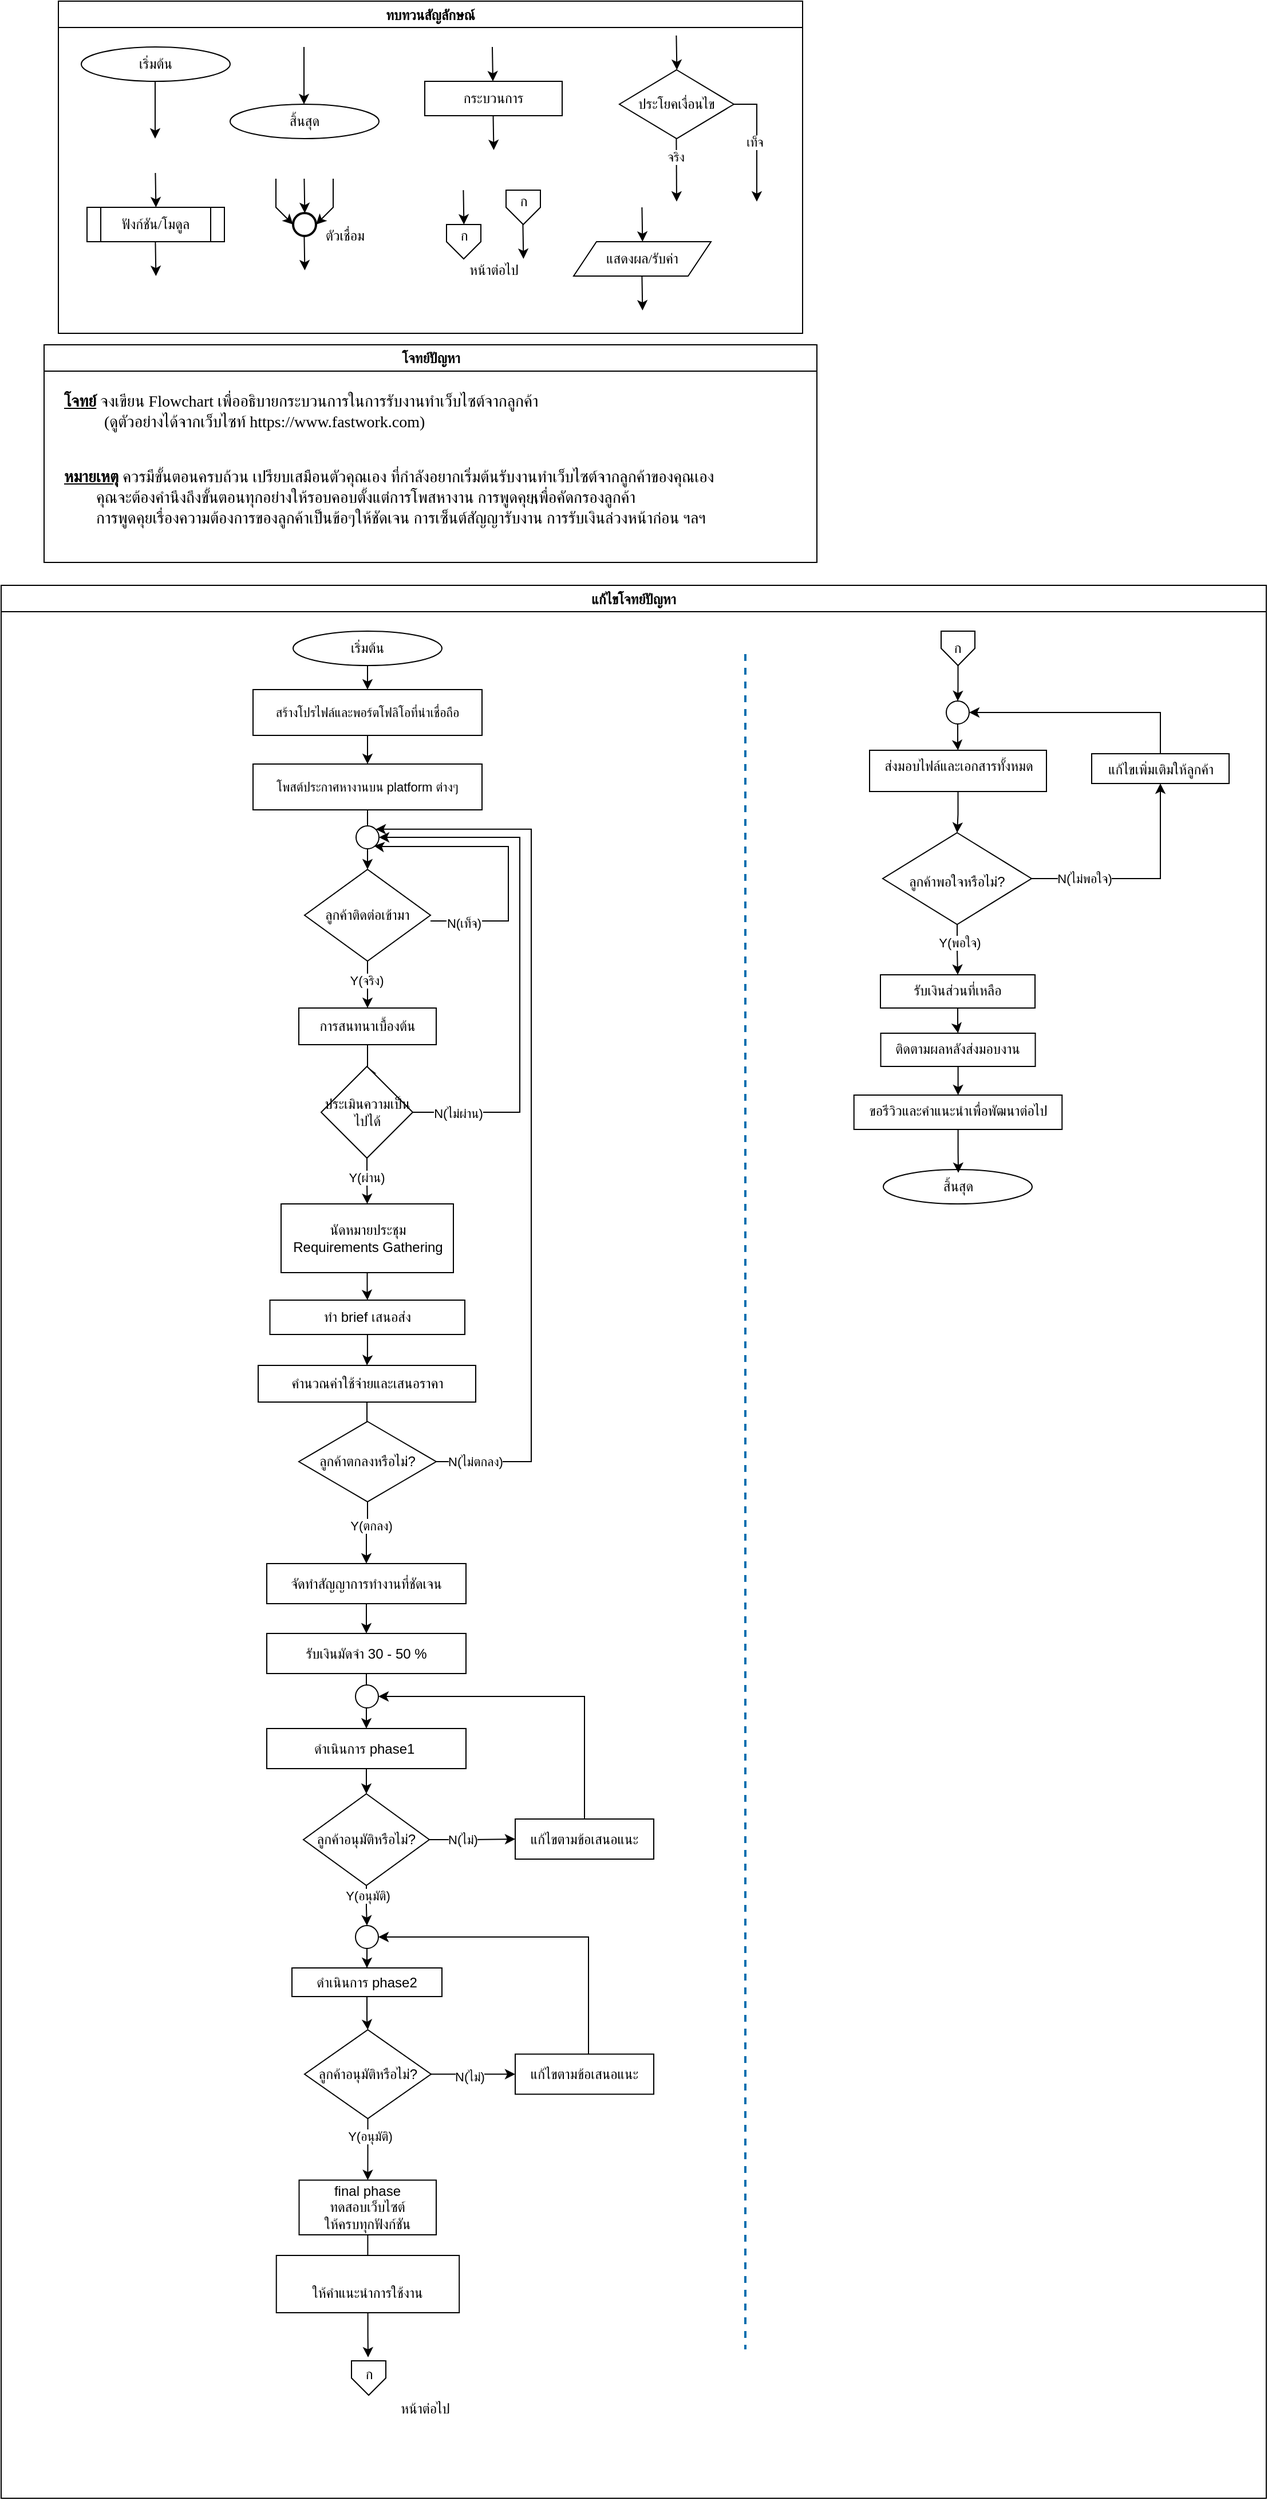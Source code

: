 <mxfile version="27.1.4">
  <diagram id="C5RBs43oDa-KdzZeNtuy" name="Page-1">
    <mxGraphModel dx="2495" dy="925" grid="1" gridSize="10" guides="1" tooltips="1" connect="1" arrows="1" fold="1" page="1" pageScale="1" pageWidth="827" pageHeight="1169" math="0" shadow="0">
      <root>
        <mxCell id="WIyWlLk6GJQsqaUBKTNV-0" />
        <mxCell id="WIyWlLk6GJQsqaUBKTNV-1" parent="WIyWlLk6GJQsqaUBKTNV-0" />
        <mxCell id="M7CGMbNuYNeq0SnUNNgH-6" value="ทบทวนสัญลักษณ์" style="swimlane;fontFamily=Sarabun;fontSource=https%3A%2F%2Ffonts.googleapis.com%2Fcss%3Ffamily%3DSarabun;" parent="WIyWlLk6GJQsqaUBKTNV-1" vertex="1">
          <mxGeometry x="-720" y="20" width="650" height="290" as="geometry" />
        </mxCell>
        <mxCell id="M7CGMbNuYNeq0SnUNNgH-2" value="&lt;font data-font-src=&quot;https://fonts.googleapis.com/css?family=Sarabun&quot; face=&quot;Sarabun&quot;&gt;เริ่มต้น&lt;/font&gt;" style="ellipse;whiteSpace=wrap;html=1;" parent="M7CGMbNuYNeq0SnUNNgH-6" vertex="1">
          <mxGeometry x="20" y="40" width="130" height="30" as="geometry" />
        </mxCell>
        <mxCell id="M7CGMbNuYNeq0SnUNNgH-5" value="" style="endArrow=classic;html=1;rounded=0;" parent="M7CGMbNuYNeq0SnUNNgH-6" edge="1">
          <mxGeometry width="50" height="50" relative="1" as="geometry">
            <mxPoint x="84.5" y="70" as="sourcePoint" />
            <mxPoint x="84.5" y="120" as="targetPoint" />
          </mxGeometry>
        </mxCell>
        <mxCell id="M7CGMbNuYNeq0SnUNNgH-3" value="&lt;font face=&quot;Sarabun&quot;&gt;สิ้นสุด&lt;/font&gt;" style="ellipse;whiteSpace=wrap;html=1;" parent="M7CGMbNuYNeq0SnUNNgH-6" vertex="1">
          <mxGeometry x="150" y="90" width="130" height="30" as="geometry" />
        </mxCell>
        <mxCell id="M7CGMbNuYNeq0SnUNNgH-4" value="" style="endArrow=classic;html=1;rounded=0;" parent="M7CGMbNuYNeq0SnUNNgH-6" edge="1">
          <mxGeometry width="50" height="50" relative="1" as="geometry">
            <mxPoint x="214.5" y="40" as="sourcePoint" />
            <mxPoint x="214.5" y="90" as="targetPoint" />
          </mxGeometry>
        </mxCell>
        <mxCell id="mvioNwK95yMqdUQ73LqQ-0" value="กระบวนการ" style="rounded=0;whiteSpace=wrap;html=1;fontFamily=Sarabun;fontSource=https%3A%2F%2Ffonts.googleapis.com%2Fcss%3Ffamily%3DSarabun;" parent="M7CGMbNuYNeq0SnUNNgH-6" vertex="1">
          <mxGeometry x="320" y="70" width="120" height="30" as="geometry" />
        </mxCell>
        <mxCell id="mvioNwK95yMqdUQ73LqQ-1" value="" style="endArrow=classic;html=1;rounded=0;" parent="M7CGMbNuYNeq0SnUNNgH-6" edge="1">
          <mxGeometry width="50" height="50" relative="1" as="geometry">
            <mxPoint x="379" y="40" as="sourcePoint" />
            <mxPoint x="379.5" y="70" as="targetPoint" />
          </mxGeometry>
        </mxCell>
        <mxCell id="mvioNwK95yMqdUQ73LqQ-2" value="" style="endArrow=classic;html=1;rounded=0;" parent="M7CGMbNuYNeq0SnUNNgH-6" edge="1">
          <mxGeometry width="50" height="50" relative="1" as="geometry">
            <mxPoint x="379.75" y="100" as="sourcePoint" />
            <mxPoint x="380.25" y="130" as="targetPoint" />
          </mxGeometry>
        </mxCell>
        <mxCell id="mvioNwK95yMqdUQ73LqQ-3" value="ประโยคเงื่อนไข" style="rhombus;whiteSpace=wrap;html=1;fontFamily=Sarabun;fontSource=https%3A%2F%2Ffonts.googleapis.com%2Fcss%3Ffamily%3DSarabun;" parent="M7CGMbNuYNeq0SnUNNgH-6" vertex="1">
          <mxGeometry x="490" y="60" width="100" height="60" as="geometry" />
        </mxCell>
        <mxCell id="mvioNwK95yMqdUQ73LqQ-4" value="" style="endArrow=classic;html=1;rounded=0;" parent="M7CGMbNuYNeq0SnUNNgH-6" edge="1">
          <mxGeometry width="50" height="50" relative="1" as="geometry">
            <mxPoint x="539.71" y="30" as="sourcePoint" />
            <mxPoint x="540.21" y="60" as="targetPoint" />
          </mxGeometry>
        </mxCell>
        <mxCell id="mvioNwK95yMqdUQ73LqQ-5" value="" style="endArrow=classic;html=1;rounded=0;" parent="M7CGMbNuYNeq0SnUNNgH-6" edge="1">
          <mxGeometry width="50" height="50" relative="1" as="geometry">
            <mxPoint x="539.71" y="120" as="sourcePoint" />
            <mxPoint x="540" y="175" as="targetPoint" />
          </mxGeometry>
        </mxCell>
        <mxCell id="mvioNwK95yMqdUQ73LqQ-7" value="จริง" style="edgeLabel;html=1;align=center;verticalAlign=middle;resizable=0;points=[];fontFamily=Sarabun;fontSource=https%3A%2F%2Ffonts.googleapis.com%2Fcss%3Ffamily%3DSarabun;" parent="mvioNwK95yMqdUQ73LqQ-5" vertex="1" connectable="0">
          <mxGeometry x="-0.414" y="-1" relative="1" as="geometry">
            <mxPoint as="offset" />
          </mxGeometry>
        </mxCell>
        <mxCell id="mvioNwK95yMqdUQ73LqQ-6" value="" style="endArrow=classic;html=1;rounded=0;exitX=1;exitY=0.5;exitDx=0;exitDy=0;" parent="M7CGMbNuYNeq0SnUNNgH-6" source="mvioNwK95yMqdUQ73LqQ-3" edge="1">
          <mxGeometry width="50" height="50" relative="1" as="geometry">
            <mxPoint x="620" y="95" as="sourcePoint" />
            <mxPoint x="610" y="175" as="targetPoint" />
            <Array as="points">
              <mxPoint x="610" y="90" />
            </Array>
          </mxGeometry>
        </mxCell>
        <mxCell id="mvioNwK95yMqdUQ73LqQ-8" value="&lt;font data-font-src=&quot;https://fonts.googleapis.com/css?family=Sarabun&quot; face=&quot;Sarabun&quot;&gt;เท็จ&lt;/font&gt;" style="edgeLabel;html=1;align=center;verticalAlign=middle;resizable=0;points=[];" parent="mvioNwK95yMqdUQ73LqQ-6" vertex="1" connectable="0">
          <mxGeometry x="-0.002" y="-2" relative="1" as="geometry">
            <mxPoint as="offset" />
          </mxGeometry>
        </mxCell>
        <mxCell id="mvioNwK95yMqdUQ73LqQ-9" value="&lt;font data-font-src=&quot;https://fonts.googleapis.com/css?family=Sarabun&quot; face=&quot;Sarabun&quot;&gt;ฟังก์ชัน/โมดูล&lt;/font&gt;" style="shape=process;whiteSpace=wrap;html=1;backgroundOutline=1;" parent="M7CGMbNuYNeq0SnUNNgH-6" vertex="1">
          <mxGeometry x="25" y="180" width="120" height="30" as="geometry" />
        </mxCell>
        <mxCell id="mvioNwK95yMqdUQ73LqQ-11" value="" style="endArrow=classic;html=1;rounded=0;" parent="M7CGMbNuYNeq0SnUNNgH-6" edge="1">
          <mxGeometry width="50" height="50" relative="1" as="geometry">
            <mxPoint x="84.71" y="150" as="sourcePoint" />
            <mxPoint x="85.21" y="180" as="targetPoint" />
          </mxGeometry>
        </mxCell>
        <mxCell id="mvioNwK95yMqdUQ73LqQ-12" value="" style="endArrow=classic;html=1;rounded=0;" parent="M7CGMbNuYNeq0SnUNNgH-6" edge="1">
          <mxGeometry width="50" height="50" relative="1" as="geometry">
            <mxPoint x="84.71" y="210" as="sourcePoint" />
            <mxPoint x="85.21" y="240" as="targetPoint" />
          </mxGeometry>
        </mxCell>
        <mxCell id="mvioNwK95yMqdUQ73LqQ-13" value="" style="strokeWidth=2;html=1;shape=mxgraph.flowchart.start_2;whiteSpace=wrap;" parent="M7CGMbNuYNeq0SnUNNgH-6" vertex="1">
          <mxGeometry x="205" y="185" width="20" height="20" as="geometry" />
        </mxCell>
        <mxCell id="mvioNwK95yMqdUQ73LqQ-16" value="" style="endArrow=classic;html=1;rounded=0;" parent="M7CGMbNuYNeq0SnUNNgH-6" edge="1">
          <mxGeometry width="50" height="50" relative="1" as="geometry">
            <mxPoint x="214.71" y="155" as="sourcePoint" />
            <mxPoint x="215.21" y="185" as="targetPoint" />
          </mxGeometry>
        </mxCell>
        <mxCell id="mvioNwK95yMqdUQ73LqQ-17" value="" style="endArrow=classic;html=1;rounded=0;entryX=0;entryY=0.5;entryDx=0;entryDy=0;entryPerimeter=0;" parent="M7CGMbNuYNeq0SnUNNgH-6" target="mvioNwK95yMqdUQ73LqQ-13" edge="1">
          <mxGeometry width="50" height="50" relative="1" as="geometry">
            <mxPoint x="190.0" y="155" as="sourcePoint" />
            <mxPoint x="190.5" y="185" as="targetPoint" />
            <Array as="points">
              <mxPoint x="190" y="180" />
            </Array>
          </mxGeometry>
        </mxCell>
        <mxCell id="mvioNwK95yMqdUQ73LqQ-18" value="" style="endArrow=classic;html=1;rounded=0;entryX=1;entryY=0.5;entryDx=0;entryDy=0;entryPerimeter=0;" parent="M7CGMbNuYNeq0SnUNNgH-6" target="mvioNwK95yMqdUQ73LqQ-13" edge="1">
          <mxGeometry width="50" height="50" relative="1" as="geometry">
            <mxPoint x="240.0" y="155" as="sourcePoint" />
            <mxPoint x="240.5" y="185" as="targetPoint" />
            <Array as="points">
              <mxPoint x="240" y="180" />
            </Array>
          </mxGeometry>
        </mxCell>
        <mxCell id="mvioNwK95yMqdUQ73LqQ-19" value="" style="endArrow=classic;html=1;rounded=0;" parent="M7CGMbNuYNeq0SnUNNgH-6" edge="1">
          <mxGeometry width="50" height="50" relative="1" as="geometry">
            <mxPoint x="214.71" y="205" as="sourcePoint" />
            <mxPoint x="215.21" y="235" as="targetPoint" />
          </mxGeometry>
        </mxCell>
        <mxCell id="mvioNwK95yMqdUQ73LqQ-20" value="&lt;font data-font-src=&quot;https://fonts.googleapis.com/css?family=Sarabun&quot; face=&quot;Sarabun&quot;&gt;ตัวเชื่อม&lt;/font&gt;" style="text;html=1;align=center;verticalAlign=middle;resizable=0;points=[];autosize=1;strokeColor=none;fillColor=none;" parent="M7CGMbNuYNeq0SnUNNgH-6" vertex="1">
          <mxGeometry x="220" y="190" width="60" height="30" as="geometry" />
        </mxCell>
        <mxCell id="mvioNwK95yMqdUQ73LqQ-25" value="" style="endArrow=classic;html=1;rounded=0;" parent="M7CGMbNuYNeq0SnUNNgH-6" edge="1">
          <mxGeometry width="50" height="50" relative="1" as="geometry">
            <mxPoint x="353.71" y="165" as="sourcePoint" />
            <mxPoint x="354.21" y="195" as="targetPoint" />
          </mxGeometry>
        </mxCell>
        <mxCell id="mvioNwK95yMqdUQ73LqQ-21" value="" style="verticalLabelPosition=bottom;verticalAlign=top;html=1;shape=offPageConnector;rounded=0;size=0.5;" parent="M7CGMbNuYNeq0SnUNNgH-6" vertex="1">
          <mxGeometry x="339" y="195" width="30" height="30" as="geometry" />
        </mxCell>
        <mxCell id="mvioNwK95yMqdUQ73LqQ-26" value="" style="endArrow=classic;html=1;rounded=0;" parent="M7CGMbNuYNeq0SnUNNgH-6" edge="1">
          <mxGeometry width="50" height="50" relative="1" as="geometry">
            <mxPoint x="405.71" y="195" as="sourcePoint" />
            <mxPoint x="406.21" y="225" as="targetPoint" />
          </mxGeometry>
        </mxCell>
        <mxCell id="mvioNwK95yMqdUQ73LqQ-27" value="" style="verticalLabelPosition=bottom;verticalAlign=top;html=1;shape=offPageConnector;rounded=0;size=0.5;" parent="M7CGMbNuYNeq0SnUNNgH-6" vertex="1">
          <mxGeometry x="391" y="165" width="30" height="30" as="geometry" />
        </mxCell>
        <mxCell id="mvioNwK95yMqdUQ73LqQ-28" value="หน้าต่อไป" style="text;html=1;align=center;verticalAlign=middle;resizable=0;points=[];autosize=1;strokeColor=none;fillColor=none;fontFamily=Sarabun;fontSource=https%3A%2F%2Ffonts.googleapis.com%2Fcss%3Ffamily%3DSarabun;" parent="M7CGMbNuYNeq0SnUNNgH-6" vertex="1">
          <mxGeometry x="345" y="220" width="70" height="30" as="geometry" />
        </mxCell>
        <mxCell id="mvioNwK95yMqdUQ73LqQ-29" value="ก" style="text;html=1;align=center;verticalAlign=middle;resizable=0;points=[];autosize=1;strokeColor=none;fillColor=none;fontFamily=Sarabun;fontSource=https%3A%2F%2Ffonts.googleapis.com%2Fcss%3Ffamily%3DSarabun;" parent="M7CGMbNuYNeq0SnUNNgH-6" vertex="1">
          <mxGeometry x="339" y="190" width="30" height="30" as="geometry" />
        </mxCell>
        <mxCell id="mvioNwK95yMqdUQ73LqQ-30" value="ก" style="text;html=1;align=center;verticalAlign=middle;resizable=0;points=[];autosize=1;strokeColor=none;fillColor=none;fontFamily=Sarabun;fontSource=https%3A%2F%2Ffonts.googleapis.com%2Fcss%3Ffamily%3DSarabun;" parent="M7CGMbNuYNeq0SnUNNgH-6" vertex="1">
          <mxGeometry x="391" y="160" width="30" height="30" as="geometry" />
        </mxCell>
        <mxCell id="mvioNwK95yMqdUQ73LqQ-32" value="แสดงผล/รับค่า" style="shape=parallelogram;perimeter=parallelogramPerimeter;whiteSpace=wrap;html=1;fixedSize=1;fontFamily=Sarabun;fontSource=https%3A%2F%2Ffonts.googleapis.com%2Fcss%3Ffamily%3DSarabun;" parent="M7CGMbNuYNeq0SnUNNgH-6" vertex="1">
          <mxGeometry x="450" y="210" width="120" height="30" as="geometry" />
        </mxCell>
        <mxCell id="mvioNwK95yMqdUQ73LqQ-33" value="" style="endArrow=classic;html=1;rounded=0;" parent="M7CGMbNuYNeq0SnUNNgH-6" edge="1">
          <mxGeometry width="50" height="50" relative="1" as="geometry">
            <mxPoint x="509.71" y="180" as="sourcePoint" />
            <mxPoint x="510.21" y="210" as="targetPoint" />
          </mxGeometry>
        </mxCell>
        <mxCell id="mvioNwK95yMqdUQ73LqQ-34" value="" style="endArrow=classic;html=1;rounded=0;" parent="M7CGMbNuYNeq0SnUNNgH-6" edge="1">
          <mxGeometry width="50" height="50" relative="1" as="geometry">
            <mxPoint x="509.71" y="240" as="sourcePoint" />
            <mxPoint x="510.21" y="270" as="targetPoint" />
          </mxGeometry>
        </mxCell>
        <mxCell id="mvioNwK95yMqdUQ73LqQ-36" value="แก้ไขโจทย์ปัญหา" style="swimlane;fontFamily=Sarabun;fontSource=https%3A%2F%2Ffonts.googleapis.com%2Fcss%3Ffamily%3DSarabun;" parent="WIyWlLk6GJQsqaUBKTNV-1" vertex="1">
          <mxGeometry x="-770" y="530" width="1105" height="1670" as="geometry" />
        </mxCell>
        <mxCell id="RZ2QObE-bK_krdziwFGL-1" value="" style="edgeStyle=orthogonalEdgeStyle;rounded=0;orthogonalLoop=1;jettySize=auto;html=1;" edge="1" parent="mvioNwK95yMqdUQ73LqQ-36" source="mvioNwK95yMqdUQ73LqQ-35" target="RZ2QObE-bK_krdziwFGL-0">
          <mxGeometry relative="1" as="geometry" />
        </mxCell>
        <mxCell id="mvioNwK95yMqdUQ73LqQ-35" value="&lt;font data-font-src=&quot;https://fonts.googleapis.com/css?family=Sarabun&quot; face=&quot;Sarabun&quot;&gt;เริ่มต้น&lt;/font&gt;" style="ellipse;whiteSpace=wrap;html=1;" parent="mvioNwK95yMqdUQ73LqQ-36" vertex="1">
          <mxGeometry x="255" y="40" width="130" height="30" as="geometry" />
        </mxCell>
        <mxCell id="mvioNwK95yMqdUQ73LqQ-69" value="&lt;font face=&quot;Sarabun&quot;&gt;สิ้นสุด&lt;/font&gt;" style="ellipse;whiteSpace=wrap;html=1;" parent="mvioNwK95yMqdUQ73LqQ-36" vertex="1">
          <mxGeometry x="770.5" y="510" width="130" height="30" as="geometry" />
        </mxCell>
        <mxCell id="RZ2QObE-bK_krdziwFGL-3" value="" style="edgeStyle=orthogonalEdgeStyle;rounded=0;orthogonalLoop=1;jettySize=auto;html=1;" edge="1" parent="mvioNwK95yMqdUQ73LqQ-36" source="RZ2QObE-bK_krdziwFGL-0" target="RZ2QObE-bK_krdziwFGL-2">
          <mxGeometry relative="1" as="geometry" />
        </mxCell>
        <mxCell id="RZ2QObE-bK_krdziwFGL-0" value="&lt;font style=&quot;font-size: 11px;&quot;&gt;สร้างโปรไฟล์และพอร์ตโฟลิโอที่น่าเชื่อถือ&lt;/font&gt;" style="whiteSpace=wrap;html=1;" vertex="1" parent="mvioNwK95yMqdUQ73LqQ-36">
          <mxGeometry x="220" y="91" width="200" height="40" as="geometry" />
        </mxCell>
        <mxCell id="RZ2QObE-bK_krdziwFGL-5" value="" style="edgeStyle=orthogonalEdgeStyle;rounded=0;orthogonalLoop=1;jettySize=auto;html=1;" edge="1" parent="mvioNwK95yMqdUQ73LqQ-36" source="RZ2QObE-bK_krdziwFGL-2" target="RZ2QObE-bK_krdziwFGL-4">
          <mxGeometry relative="1" as="geometry" />
        </mxCell>
        <mxCell id="RZ2QObE-bK_krdziwFGL-2" value="&lt;font style=&quot;font-size: 11px;&quot;&gt;โพสต์ประกาศหางานบน platform ต่างๆ&lt;/font&gt;" style="whiteSpace=wrap;html=1;" vertex="1" parent="mvioNwK95yMqdUQ73LqQ-36">
          <mxGeometry x="220" y="156" width="200" height="40" as="geometry" />
        </mxCell>
        <mxCell id="RZ2QObE-bK_krdziwFGL-7" style="edgeStyle=orthogonalEdgeStyle;rounded=0;orthogonalLoop=1;jettySize=auto;html=1;entryX=0.783;entryY=0.725;entryDx=0;entryDy=0;entryPerimeter=0;" edge="1" parent="mvioNwK95yMqdUQ73LqQ-36">
          <mxGeometry relative="1" as="geometry">
            <mxPoint x="325.66" y="227.5" as="targetPoint" />
            <mxPoint x="375" y="293" as="sourcePoint" />
            <Array as="points">
              <mxPoint x="443" y="293" />
              <mxPoint x="443" y="228" />
              <mxPoint x="330" y="228" />
            </Array>
          </mxGeometry>
        </mxCell>
        <mxCell id="RZ2QObE-bK_krdziwFGL-8" value="N(เท็จ)" style="edgeLabel;html=1;align=center;verticalAlign=middle;resizable=0;points=[];" vertex="1" connectable="0" parent="RZ2QObE-bK_krdziwFGL-7">
          <mxGeometry x="-0.769" y="-2" relative="1" as="geometry">
            <mxPoint as="offset" />
          </mxGeometry>
        </mxCell>
        <mxCell id="RZ2QObE-bK_krdziwFGL-11" value="" style="edgeStyle=orthogonalEdgeStyle;rounded=0;orthogonalLoop=1;jettySize=auto;html=1;" edge="1" parent="mvioNwK95yMqdUQ73LqQ-36" source="RZ2QObE-bK_krdziwFGL-4" target="RZ2QObE-bK_krdziwFGL-10">
          <mxGeometry relative="1" as="geometry" />
        </mxCell>
        <mxCell id="RZ2QObE-bK_krdziwFGL-12" value="Y(จริง)" style="edgeLabel;html=1;align=center;verticalAlign=middle;resizable=0;points=[];" vertex="1" connectable="0" parent="RZ2QObE-bK_krdziwFGL-11">
          <mxGeometry x="-0.177" y="-1" relative="1" as="geometry">
            <mxPoint as="offset" />
          </mxGeometry>
        </mxCell>
        <mxCell id="RZ2QObE-bK_krdziwFGL-4" value="ลูกค้าติดต่อเข้ามา" style="rhombus;whiteSpace=wrap;html=1;" vertex="1" parent="mvioNwK95yMqdUQ73LqQ-36">
          <mxGeometry x="265" y="248" width="110" height="80" as="geometry" />
        </mxCell>
        <mxCell id="RZ2QObE-bK_krdziwFGL-6" value="" style="ellipse;whiteSpace=wrap;html=1;aspect=fixed;" vertex="1" parent="mvioNwK95yMqdUQ73LqQ-36">
          <mxGeometry x="310" y="210" width="20" height="20" as="geometry" />
        </mxCell>
        <mxCell id="RZ2QObE-bK_krdziwFGL-14" value="" style="edgeStyle=orthogonalEdgeStyle;rounded=0;orthogonalLoop=1;jettySize=auto;html=1;" edge="1" parent="mvioNwK95yMqdUQ73LqQ-36" source="RZ2QObE-bK_krdziwFGL-10" target="RZ2QObE-bK_krdziwFGL-13">
          <mxGeometry relative="1" as="geometry" />
        </mxCell>
        <mxCell id="RZ2QObE-bK_krdziwFGL-10" value="การสนทนาเบื้องต้น" style="whiteSpace=wrap;html=1;" vertex="1" parent="mvioNwK95yMqdUQ73LqQ-36">
          <mxGeometry x="260" y="369" width="120" height="32" as="geometry" />
        </mxCell>
        <mxCell id="RZ2QObE-bK_krdziwFGL-17" style="edgeStyle=orthogonalEdgeStyle;rounded=0;orthogonalLoop=1;jettySize=auto;html=1;entryX=1;entryY=0.5;entryDx=0;entryDy=0;" edge="1" parent="mvioNwK95yMqdUQ73LqQ-36" source="RZ2QObE-bK_krdziwFGL-13" target="RZ2QObE-bK_krdziwFGL-6">
          <mxGeometry relative="1" as="geometry">
            <mxPoint x="472.5" y="210" as="targetPoint" />
            <Array as="points">
              <mxPoint x="453" y="460" />
              <mxPoint x="453" y="220" />
            </Array>
          </mxGeometry>
        </mxCell>
        <mxCell id="RZ2QObE-bK_krdziwFGL-18" value="N(ไม่ผ่าน)" style="edgeLabel;html=1;align=center;verticalAlign=middle;resizable=0;points=[];" vertex="1" connectable="0" parent="RZ2QObE-bK_krdziwFGL-17">
          <mxGeometry x="-0.827" y="-1" relative="1" as="geometry">
            <mxPoint as="offset" />
          </mxGeometry>
        </mxCell>
        <mxCell id="RZ2QObE-bK_krdziwFGL-20" value="" style="edgeStyle=orthogonalEdgeStyle;rounded=0;orthogonalLoop=1;jettySize=auto;html=1;" edge="1" parent="mvioNwK95yMqdUQ73LqQ-36" source="RZ2QObE-bK_krdziwFGL-13" target="RZ2QObE-bK_krdziwFGL-19">
          <mxGeometry relative="1" as="geometry" />
        </mxCell>
        <mxCell id="RZ2QObE-bK_krdziwFGL-21" value="Y(ผ่าน)" style="edgeLabel;html=1;align=center;verticalAlign=middle;resizable=0;points=[];" vertex="1" connectable="0" parent="RZ2QObE-bK_krdziwFGL-20">
          <mxGeometry x="-0.147" y="-1" relative="1" as="geometry">
            <mxPoint as="offset" />
          </mxGeometry>
        </mxCell>
        <mxCell id="RZ2QObE-bK_krdziwFGL-13" value="ประเมินความเป็นไปได้" style="rhombus;whiteSpace=wrap;html=1;" vertex="1" parent="mvioNwK95yMqdUQ73LqQ-36">
          <mxGeometry x="279.5" y="420" width="80" height="80" as="geometry" />
        </mxCell>
        <mxCell id="RZ2QObE-bK_krdziwFGL-23" value="" style="edgeStyle=orthogonalEdgeStyle;rounded=0;orthogonalLoop=1;jettySize=auto;html=1;" edge="1" parent="mvioNwK95yMqdUQ73LqQ-36" source="RZ2QObE-bK_krdziwFGL-19" target="RZ2QObE-bK_krdziwFGL-22">
          <mxGeometry relative="1" as="geometry" />
        </mxCell>
        <mxCell id="RZ2QObE-bK_krdziwFGL-19" value="นัดหมายประชุม&lt;div&gt;Requirements Gathering&lt;/div&gt;" style="whiteSpace=wrap;html=1;" vertex="1" parent="mvioNwK95yMqdUQ73LqQ-36">
          <mxGeometry x="244.5" y="540" width="150.5" height="60" as="geometry" />
        </mxCell>
        <mxCell id="RZ2QObE-bK_krdziwFGL-25" value="" style="edgeStyle=orthogonalEdgeStyle;rounded=0;orthogonalLoop=1;jettySize=auto;html=1;" edge="1" parent="mvioNwK95yMqdUQ73LqQ-36" source="RZ2QObE-bK_krdziwFGL-22" target="RZ2QObE-bK_krdziwFGL-24">
          <mxGeometry relative="1" as="geometry" />
        </mxCell>
        <mxCell id="RZ2QObE-bK_krdziwFGL-22" value="ทำ brief เสนอส่ง" style="whiteSpace=wrap;html=1;" vertex="1" parent="mvioNwK95yMqdUQ73LqQ-36">
          <mxGeometry x="234.75" y="624" width="170.25" height="30" as="geometry" />
        </mxCell>
        <mxCell id="RZ2QObE-bK_krdziwFGL-27" value="" style="edgeStyle=orthogonalEdgeStyle;rounded=0;orthogonalLoop=1;jettySize=auto;html=1;" edge="1" parent="mvioNwK95yMqdUQ73LqQ-36" source="RZ2QObE-bK_krdziwFGL-24" target="RZ2QObE-bK_krdziwFGL-26">
          <mxGeometry relative="1" as="geometry" />
        </mxCell>
        <mxCell id="RZ2QObE-bK_krdziwFGL-24" value="คำนวณค่าใช้จ่ายและเสนอราคา" style="whiteSpace=wrap;html=1;" vertex="1" parent="mvioNwK95yMqdUQ73LqQ-36">
          <mxGeometry x="224.5" y="681" width="190" height="32" as="geometry" />
        </mxCell>
        <mxCell id="RZ2QObE-bK_krdziwFGL-28" style="edgeStyle=orthogonalEdgeStyle;rounded=0;orthogonalLoop=1;jettySize=auto;html=1;strokeColor=default;entryX=1;entryY=0;entryDx=0;entryDy=0;" edge="1" parent="mvioNwK95yMqdUQ73LqQ-36" source="RZ2QObE-bK_krdziwFGL-26" target="RZ2QObE-bK_krdziwFGL-6">
          <mxGeometry relative="1" as="geometry">
            <mxPoint x="462.5" y="190" as="targetPoint" />
            <Array as="points">
              <mxPoint x="463" y="765" />
              <mxPoint x="463" y="213" />
            </Array>
          </mxGeometry>
        </mxCell>
        <mxCell id="RZ2QObE-bK_krdziwFGL-31" value="N(ไม่ตกลง)" style="edgeLabel;html=1;align=center;verticalAlign=middle;resizable=0;points=[];" vertex="1" connectable="0" parent="RZ2QObE-bK_krdziwFGL-28">
          <mxGeometry x="-0.947" relative="1" as="geometry">
            <mxPoint x="13" as="offset" />
          </mxGeometry>
        </mxCell>
        <mxCell id="RZ2QObE-bK_krdziwFGL-33" value="" style="edgeStyle=orthogonalEdgeStyle;rounded=0;orthogonalLoop=1;jettySize=auto;html=1;" edge="1" parent="mvioNwK95yMqdUQ73LqQ-36" source="RZ2QObE-bK_krdziwFGL-26" target="RZ2QObE-bK_krdziwFGL-32">
          <mxGeometry relative="1" as="geometry" />
        </mxCell>
        <mxCell id="RZ2QObE-bK_krdziwFGL-34" value="Y(ตกลง)" style="edgeLabel;html=1;align=center;verticalAlign=middle;resizable=0;points=[];" vertex="1" connectable="0" parent="RZ2QObE-bK_krdziwFGL-33">
          <mxGeometry x="-0.242" y="3" relative="1" as="geometry">
            <mxPoint as="offset" />
          </mxGeometry>
        </mxCell>
        <mxCell id="RZ2QObE-bK_krdziwFGL-26" value="ลูกค้าตกลงหรือไม่?" style="rhombus;whiteSpace=wrap;html=1;" vertex="1" parent="mvioNwK95yMqdUQ73LqQ-36">
          <mxGeometry x="260" y="730" width="120" height="70" as="geometry" />
        </mxCell>
        <mxCell id="RZ2QObE-bK_krdziwFGL-38" value="" style="edgeStyle=orthogonalEdgeStyle;rounded=0;orthogonalLoop=1;jettySize=auto;html=1;" edge="1" parent="mvioNwK95yMqdUQ73LqQ-36" source="RZ2QObE-bK_krdziwFGL-32" target="RZ2QObE-bK_krdziwFGL-37">
          <mxGeometry relative="1" as="geometry" />
        </mxCell>
        <mxCell id="RZ2QObE-bK_krdziwFGL-32" value="จัดทำสัญญาการทำงานที่ชัดเจน" style="whiteSpace=wrap;html=1;" vertex="1" parent="mvioNwK95yMqdUQ73LqQ-36">
          <mxGeometry x="232" y="854" width="174" height="35" as="geometry" />
        </mxCell>
        <mxCell id="RZ2QObE-bK_krdziwFGL-40" value="" style="edgeStyle=orthogonalEdgeStyle;rounded=0;orthogonalLoop=1;jettySize=auto;html=1;" edge="1" parent="mvioNwK95yMqdUQ73LqQ-36" source="RZ2QObE-bK_krdziwFGL-37" target="RZ2QObE-bK_krdziwFGL-39">
          <mxGeometry relative="1" as="geometry" />
        </mxCell>
        <mxCell id="RZ2QObE-bK_krdziwFGL-37" value="รับเงินมัดจำ 30 - 50 %" style="whiteSpace=wrap;html=1;" vertex="1" parent="mvioNwK95yMqdUQ73LqQ-36">
          <mxGeometry x="232" y="915" width="174" height="35" as="geometry" />
        </mxCell>
        <mxCell id="RZ2QObE-bK_krdziwFGL-42" value="" style="edgeStyle=orthogonalEdgeStyle;rounded=0;orthogonalLoop=1;jettySize=auto;html=1;" edge="1" parent="mvioNwK95yMqdUQ73LqQ-36" source="RZ2QObE-bK_krdziwFGL-39" target="RZ2QObE-bK_krdziwFGL-41">
          <mxGeometry relative="1" as="geometry" />
        </mxCell>
        <mxCell id="RZ2QObE-bK_krdziwFGL-39" value="ดำเนินการ phase1&amp;nbsp;" style="whiteSpace=wrap;html=1;" vertex="1" parent="mvioNwK95yMqdUQ73LqQ-36">
          <mxGeometry x="232" y="998" width="174" height="35" as="geometry" />
        </mxCell>
        <mxCell id="RZ2QObE-bK_krdziwFGL-45" value="" style="edgeStyle=orthogonalEdgeStyle;rounded=0;orthogonalLoop=1;jettySize=auto;html=1;" edge="1" parent="mvioNwK95yMqdUQ73LqQ-36" source="RZ2QObE-bK_krdziwFGL-41" target="RZ2QObE-bK_krdziwFGL-44">
          <mxGeometry relative="1" as="geometry" />
        </mxCell>
        <mxCell id="RZ2QObE-bK_krdziwFGL-47" value="N(ไม่)" style="edgeLabel;html=1;align=center;verticalAlign=middle;resizable=0;points=[];" vertex="1" connectable="0" parent="RZ2QObE-bK_krdziwFGL-45">
          <mxGeometry x="-0.245" y="1" relative="1" as="geometry">
            <mxPoint y="1" as="offset" />
          </mxGeometry>
        </mxCell>
        <mxCell id="RZ2QObE-bK_krdziwFGL-49" value="" style="edgeStyle=orthogonalEdgeStyle;rounded=0;orthogonalLoop=1;jettySize=auto;html=1;" edge="1" parent="mvioNwK95yMqdUQ73LqQ-36" source="RZ2QObE-bK_krdziwFGL-53" target="RZ2QObE-bK_krdziwFGL-48">
          <mxGeometry relative="1" as="geometry" />
        </mxCell>
        <mxCell id="RZ2QObE-bK_krdziwFGL-41" value="ลูกค้าอนุมัติหรือไม่?" style="rhombus;whiteSpace=wrap;html=1;" vertex="1" parent="mvioNwK95yMqdUQ73LqQ-36">
          <mxGeometry x="264" y="1055" width="110" height="80" as="geometry" />
        </mxCell>
        <mxCell id="RZ2QObE-bK_krdziwFGL-43" value="" style="ellipse;whiteSpace=wrap;html=1;aspect=fixed;" vertex="1" parent="mvioNwK95yMqdUQ73LqQ-36">
          <mxGeometry x="309.5" y="960" width="20" height="20" as="geometry" />
        </mxCell>
        <mxCell id="RZ2QObE-bK_krdziwFGL-46" style="edgeStyle=orthogonalEdgeStyle;rounded=0;orthogonalLoop=1;jettySize=auto;html=1;entryX=1;entryY=0.5;entryDx=0;entryDy=0;" edge="1" parent="mvioNwK95yMqdUQ73LqQ-36" source="RZ2QObE-bK_krdziwFGL-44" target="RZ2QObE-bK_krdziwFGL-43">
          <mxGeometry relative="1" as="geometry">
            <Array as="points">
              <mxPoint x="509" y="970" />
            </Array>
          </mxGeometry>
        </mxCell>
        <mxCell id="RZ2QObE-bK_krdziwFGL-44" value="แก้ไขตามข้อเสนอแนะ" style="whiteSpace=wrap;html=1;" vertex="1" parent="mvioNwK95yMqdUQ73LqQ-36">
          <mxGeometry x="449" y="1077" width="121" height="35" as="geometry" />
        </mxCell>
        <mxCell id="RZ2QObE-bK_krdziwFGL-52" value="" style="edgeStyle=orthogonalEdgeStyle;rounded=0;orthogonalLoop=1;jettySize=auto;html=1;" edge="1" parent="mvioNwK95yMqdUQ73LqQ-36" source="RZ2QObE-bK_krdziwFGL-48" target="RZ2QObE-bK_krdziwFGL-51">
          <mxGeometry relative="1" as="geometry" />
        </mxCell>
        <mxCell id="RZ2QObE-bK_krdziwFGL-48" value="ดำเนินการ phase2" style="whiteSpace=wrap;html=1;" vertex="1" parent="mvioNwK95yMqdUQ73LqQ-36">
          <mxGeometry x="254" y="1207" width="131" height="25" as="geometry" />
        </mxCell>
        <mxCell id="RZ2QObE-bK_krdziwFGL-60" value="" style="edgeStyle=orthogonalEdgeStyle;rounded=0;orthogonalLoop=1;jettySize=auto;html=1;" edge="1" parent="mvioNwK95yMqdUQ73LqQ-36" source="RZ2QObE-bK_krdziwFGL-51" target="RZ2QObE-bK_krdziwFGL-58">
          <mxGeometry relative="1" as="geometry" />
        </mxCell>
        <mxCell id="RZ2QObE-bK_krdziwFGL-62" value="N(ไม่)" style="edgeLabel;html=1;align=center;verticalAlign=middle;resizable=0;points=[];" vertex="1" connectable="0" parent="RZ2QObE-bK_krdziwFGL-60">
          <mxGeometry x="-0.101" y="-2" relative="1" as="geometry">
            <mxPoint as="offset" />
          </mxGeometry>
        </mxCell>
        <mxCell id="RZ2QObE-bK_krdziwFGL-64" value="" style="edgeStyle=orthogonalEdgeStyle;rounded=0;orthogonalLoop=1;jettySize=auto;html=1;" edge="1" parent="mvioNwK95yMqdUQ73LqQ-36" source="RZ2QObE-bK_krdziwFGL-51" target="RZ2QObE-bK_krdziwFGL-63">
          <mxGeometry relative="1" as="geometry" />
        </mxCell>
        <mxCell id="RZ2QObE-bK_krdziwFGL-65" value="Y(อนุมัติ)" style="edgeLabel;html=1;align=center;verticalAlign=middle;resizable=0;points=[];" vertex="1" connectable="0" parent="RZ2QObE-bK_krdziwFGL-64">
          <mxGeometry x="-0.428" y="1" relative="1" as="geometry">
            <mxPoint as="offset" />
          </mxGeometry>
        </mxCell>
        <mxCell id="RZ2QObE-bK_krdziwFGL-51" value="ลูกค้าอนุมัติหรือไม่?" style="rhombus;whiteSpace=wrap;html=1;" vertex="1" parent="mvioNwK95yMqdUQ73LqQ-36">
          <mxGeometry x="265" y="1261" width="110.5" height="77.5" as="geometry" />
        </mxCell>
        <mxCell id="RZ2QObE-bK_krdziwFGL-53" value="" style="ellipse;whiteSpace=wrap;html=1;aspect=fixed;" vertex="1" parent="mvioNwK95yMqdUQ73LqQ-36">
          <mxGeometry x="309.5" y="1170" width="20" height="20" as="geometry" />
        </mxCell>
        <mxCell id="RZ2QObE-bK_krdziwFGL-54" value="" style="edgeStyle=orthogonalEdgeStyle;rounded=0;orthogonalLoop=1;jettySize=auto;html=1;" edge="1" parent="mvioNwK95yMqdUQ73LqQ-36" source="RZ2QObE-bK_krdziwFGL-41" target="RZ2QObE-bK_krdziwFGL-53">
          <mxGeometry relative="1" as="geometry">
            <mxPoint x="-413.5" y="1665" as="sourcePoint" />
            <mxPoint x="-412.5" y="1737" as="targetPoint" />
          </mxGeometry>
        </mxCell>
        <mxCell id="RZ2QObE-bK_krdziwFGL-55" value="Y(อนุมัติ)" style="edgeLabel;html=1;align=center;verticalAlign=middle;resizable=0;points=[];" vertex="1" connectable="0" parent="RZ2QObE-bK_krdziwFGL-54">
          <mxGeometry x="-0.5" y="1" relative="1" as="geometry">
            <mxPoint as="offset" />
          </mxGeometry>
        </mxCell>
        <mxCell id="RZ2QObE-bK_krdziwFGL-61" style="edgeStyle=orthogonalEdgeStyle;rounded=0;orthogonalLoop=1;jettySize=auto;html=1;entryX=1;entryY=0.5;entryDx=0;entryDy=0;" edge="1" parent="mvioNwK95yMqdUQ73LqQ-36" source="RZ2QObE-bK_krdziwFGL-58" target="RZ2QObE-bK_krdziwFGL-53">
          <mxGeometry relative="1" as="geometry">
            <Array as="points">
              <mxPoint x="513" y="1180" />
            </Array>
          </mxGeometry>
        </mxCell>
        <mxCell id="RZ2QObE-bK_krdziwFGL-58" value="แก้ไขตามข้อเสนอแนะ" style="whiteSpace=wrap;html=1;" vertex="1" parent="mvioNwK95yMqdUQ73LqQ-36">
          <mxGeometry x="449" y="1282.25" width="121" height="35" as="geometry" />
        </mxCell>
        <mxCell id="RZ2QObE-bK_krdziwFGL-67" value="" style="edgeStyle=orthogonalEdgeStyle;rounded=0;orthogonalLoop=1;jettySize=auto;html=1;" edge="1" parent="mvioNwK95yMqdUQ73LqQ-36" source="RZ2QObE-bK_krdziwFGL-63" target="RZ2QObE-bK_krdziwFGL-66">
          <mxGeometry relative="1" as="geometry" />
        </mxCell>
        <mxCell id="RZ2QObE-bK_krdziwFGL-63" value="final phase&lt;div&gt;ทดสอบเว็บไซต์&lt;div&gt;ให้ครบทุกฟังก์ชัน&lt;/div&gt;&lt;/div&gt;" style="whiteSpace=wrap;html=1;" vertex="1" parent="mvioNwK95yMqdUQ73LqQ-36">
          <mxGeometry x="260.25" y="1392.25" width="119.75" height="47.75" as="geometry" />
        </mxCell>
        <mxCell id="RZ2QObE-bK_krdziwFGL-77" value="" style="edgeStyle=orthogonalEdgeStyle;rounded=0;orthogonalLoop=1;jettySize=auto;html=1;" edge="1" parent="mvioNwK95yMqdUQ73LqQ-36" source="RZ2QObE-bK_krdziwFGL-66" target="RZ2QObE-bK_krdziwFGL-73">
          <mxGeometry relative="1" as="geometry" />
        </mxCell>
        <mxCell id="RZ2QObE-bK_krdziwFGL-66" value="&lt;br&gt;&lt;div&gt;&lt;span style=&quot;text-wrap-mode: nowrap;&quot;&gt;ให้คำแนะนำการใช้งาน&lt;/span&gt;&lt;span style=&quot;text-wrap-mode: nowrap;&quot;&gt;&lt;/span&gt;&lt;/div&gt;" style="whiteSpace=wrap;html=1;" vertex="1" parent="mvioNwK95yMqdUQ73LqQ-36">
          <mxGeometry x="240.37" y="1458" width="159.75" height="50" as="geometry" />
        </mxCell>
        <mxCell id="RZ2QObE-bK_krdziwFGL-76" value="" style="verticalLabelPosition=bottom;verticalAlign=top;html=1;shape=offPageConnector;rounded=0;size=0.5;" vertex="1" parent="mvioNwK95yMqdUQ73LqQ-36">
          <mxGeometry x="306" y="1550" width="30" height="30" as="geometry" />
        </mxCell>
        <mxCell id="RZ2QObE-bK_krdziwFGL-73" value="ก" style="text;html=1;align=center;verticalAlign=middle;resizable=0;points=[];autosize=1;strokeColor=none;fillColor=none;fontFamily=Sarabun;fontSource=https%3A%2F%2Ffonts.googleapis.com%2Fcss%3Ffamily%3DSarabun;" vertex="1" parent="mvioNwK95yMqdUQ73LqQ-36">
          <mxGeometry x="305.5" y="1547" width="30" height="30" as="geometry" />
        </mxCell>
        <mxCell id="RZ2QObE-bK_krdziwFGL-72" value="หน้าต่อไป" style="text;html=1;align=center;verticalAlign=middle;resizable=0;points=[];autosize=1;strokeColor=none;fillColor=none;fontFamily=Sarabun;fontSource=https%3A%2F%2Ffonts.googleapis.com%2Fcss%3Ffamily%3DSarabun;" vertex="1" parent="mvioNwK95yMqdUQ73LqQ-36">
          <mxGeometry x="335" y="1577" width="70" height="30" as="geometry" />
        </mxCell>
        <mxCell id="RZ2QObE-bK_krdziwFGL-81" value="" style="edgeStyle=orthogonalEdgeStyle;rounded=0;orthogonalLoop=1;jettySize=auto;html=1;" edge="1" parent="mvioNwK95yMqdUQ73LqQ-36" source="RZ2QObE-bK_krdziwFGL-86" target="RZ2QObE-bK_krdziwFGL-80">
          <mxGeometry relative="1" as="geometry" />
        </mxCell>
        <mxCell id="RZ2QObE-bK_krdziwFGL-78" value="" style="verticalLabelPosition=bottom;verticalAlign=top;html=1;shape=offPageConnector;rounded=0;size=0.5;" vertex="1" parent="mvioNwK95yMqdUQ73LqQ-36">
          <mxGeometry x="821" y="40" width="29.5" height="30" as="geometry" />
        </mxCell>
        <mxCell id="RZ2QObE-bK_krdziwFGL-79" value="ก" style="text;html=1;align=center;verticalAlign=middle;resizable=0;points=[];autosize=1;strokeColor=none;fillColor=none;fontFamily=Sarabun;fontSource=https%3A%2F%2Ffonts.googleapis.com%2Fcss%3Ffamily%3DSarabun;" vertex="1" parent="mvioNwK95yMqdUQ73LqQ-36">
          <mxGeometry x="820" y="40" width="30" height="30" as="geometry" />
        </mxCell>
        <mxCell id="RZ2QObE-bK_krdziwFGL-83" value="" style="edgeStyle=orthogonalEdgeStyle;rounded=0;orthogonalLoop=1;jettySize=auto;html=1;" edge="1" parent="mvioNwK95yMqdUQ73LqQ-36" source="RZ2QObE-bK_krdziwFGL-80" target="RZ2QObE-bK_krdziwFGL-82">
          <mxGeometry relative="1" as="geometry" />
        </mxCell>
        <mxCell id="RZ2QObE-bK_krdziwFGL-80" value="&lt;span style=&quot;text-wrap-mode: nowrap;&quot;&gt;ส่งมอบไฟล์และเอกสารทั้งหมด&lt;/span&gt;" style="whiteSpace=wrap;html=1;verticalAlign=top;rounded=0;" vertex="1" parent="mvioNwK95yMqdUQ73LqQ-36">
          <mxGeometry x="758.5" y="144" width="154.5" height="36" as="geometry" />
        </mxCell>
        <mxCell id="RZ2QObE-bK_krdziwFGL-85" value="" style="edgeStyle=orthogonalEdgeStyle;rounded=0;orthogonalLoop=1;jettySize=auto;html=1;" edge="1" parent="mvioNwK95yMqdUQ73LqQ-36" source="RZ2QObE-bK_krdziwFGL-82" target="RZ2QObE-bK_krdziwFGL-84">
          <mxGeometry relative="1" as="geometry" />
        </mxCell>
        <mxCell id="RZ2QObE-bK_krdziwFGL-89" value="N(ไม่พอใจ)" style="edgeLabel;html=1;align=center;verticalAlign=middle;resizable=0;points=[];" vertex="1" connectable="0" parent="RZ2QObE-bK_krdziwFGL-85">
          <mxGeometry x="-0.537" relative="1" as="geometry">
            <mxPoint as="offset" />
          </mxGeometry>
        </mxCell>
        <mxCell id="RZ2QObE-bK_krdziwFGL-91" value="" style="edgeStyle=orthogonalEdgeStyle;rounded=0;orthogonalLoop=1;jettySize=auto;html=1;" edge="1" parent="mvioNwK95yMqdUQ73LqQ-36" source="RZ2QObE-bK_krdziwFGL-82" target="RZ2QObE-bK_krdziwFGL-90">
          <mxGeometry relative="1" as="geometry" />
        </mxCell>
        <mxCell id="RZ2QObE-bK_krdziwFGL-92" value="Y(พอใจ)" style="edgeLabel;html=1;align=center;verticalAlign=middle;resizable=0;points=[];" vertex="1" connectable="0" parent="RZ2QObE-bK_krdziwFGL-91">
          <mxGeometry x="-0.271" y="2" relative="1" as="geometry">
            <mxPoint as="offset" />
          </mxGeometry>
        </mxCell>
        <mxCell id="RZ2QObE-bK_krdziwFGL-82" value="&lt;div&gt;&lt;br&gt;&lt;/div&gt;&lt;div&gt;&lt;br&gt;&lt;/div&gt;&lt;div&gt;ลูกค้าพอใจหรือไม่?&lt;/div&gt;" style="rhombus;whiteSpace=wrap;html=1;verticalAlign=top;rounded=0;" vertex="1" parent="mvioNwK95yMqdUQ73LqQ-36">
          <mxGeometry x="770" y="216" width="130" height="80" as="geometry" />
        </mxCell>
        <mxCell id="RZ2QObE-bK_krdziwFGL-88" style="edgeStyle=orthogonalEdgeStyle;rounded=0;orthogonalLoop=1;jettySize=auto;html=1;entryX=1;entryY=0.5;entryDx=0;entryDy=0;" edge="1" parent="mvioNwK95yMqdUQ73LqQ-36" source="RZ2QObE-bK_krdziwFGL-84" target="RZ2QObE-bK_krdziwFGL-86">
          <mxGeometry relative="1" as="geometry">
            <Array as="points">
              <mxPoint x="1013" y="111" />
            </Array>
          </mxGeometry>
        </mxCell>
        <mxCell id="RZ2QObE-bK_krdziwFGL-84" value="แก้ไขเพิ่มเติมให้ลูกค้า" style="whiteSpace=wrap;html=1;verticalAlign=top;rounded=0;" vertex="1" parent="mvioNwK95yMqdUQ73LqQ-36">
          <mxGeometry x="952.5" y="147" width="120" height="26" as="geometry" />
        </mxCell>
        <mxCell id="RZ2QObE-bK_krdziwFGL-86" value="" style="ellipse;whiteSpace=wrap;html=1;aspect=fixed;" vertex="1" parent="mvioNwK95yMqdUQ73LqQ-36">
          <mxGeometry x="825.5" y="101" width="20" height="20" as="geometry" />
        </mxCell>
        <mxCell id="RZ2QObE-bK_krdziwFGL-87" value="" style="edgeStyle=orthogonalEdgeStyle;rounded=0;orthogonalLoop=1;jettySize=auto;html=1;" edge="1" parent="mvioNwK95yMqdUQ73LqQ-36" source="RZ2QObE-bK_krdziwFGL-78" target="RZ2QObE-bK_krdziwFGL-86">
          <mxGeometry relative="1" as="geometry">
            <mxPoint x="103.5" y="621" as="sourcePoint" />
            <mxPoint x="103.5" y="674" as="targetPoint" />
          </mxGeometry>
        </mxCell>
        <mxCell id="RZ2QObE-bK_krdziwFGL-95" value="" style="edgeStyle=orthogonalEdgeStyle;rounded=0;orthogonalLoop=1;jettySize=auto;html=1;" edge="1" parent="mvioNwK95yMqdUQ73LqQ-36" source="RZ2QObE-bK_krdziwFGL-90" target="RZ2QObE-bK_krdziwFGL-94">
          <mxGeometry relative="1" as="geometry" />
        </mxCell>
        <mxCell id="RZ2QObE-bK_krdziwFGL-90" value="&lt;div&gt;&lt;span style=&quot;background-color: transparent; color: light-dark(rgb(0, 0, 0), rgb(255, 255, 255));&quot;&gt;รับเงินส่วนที่เหลือ&lt;/span&gt;&lt;/div&gt;" style="whiteSpace=wrap;html=1;verticalAlign=top;rounded=0;" vertex="1" parent="mvioNwK95yMqdUQ73LqQ-36">
          <mxGeometry x="768" y="340" width="135" height="29" as="geometry" />
        </mxCell>
        <mxCell id="RZ2QObE-bK_krdziwFGL-97" value="" style="edgeStyle=orthogonalEdgeStyle;rounded=0;orthogonalLoop=1;jettySize=auto;html=1;" edge="1" parent="mvioNwK95yMqdUQ73LqQ-36" source="RZ2QObE-bK_krdziwFGL-94" target="RZ2QObE-bK_krdziwFGL-96">
          <mxGeometry relative="1" as="geometry" />
        </mxCell>
        <mxCell id="RZ2QObE-bK_krdziwFGL-94" value="ติดตามผลหลังส่งมอบงาน" style="whiteSpace=wrap;html=1;verticalAlign=top;rounded=0;" vertex="1" parent="mvioNwK95yMqdUQ73LqQ-36">
          <mxGeometry x="768.25" y="391" width="135" height="29" as="geometry" />
        </mxCell>
        <mxCell id="RZ2QObE-bK_krdziwFGL-96" value="ขอรีวิวและคำแนะนำเพื่อพัฒนาต่อไป" style="whiteSpace=wrap;html=1;verticalAlign=top;rounded=0;" vertex="1" parent="mvioNwK95yMqdUQ73LqQ-36">
          <mxGeometry x="744.87" y="445" width="181.75" height="30" as="geometry" />
        </mxCell>
        <mxCell id="RZ2QObE-bK_krdziwFGL-98" style="edgeStyle=orthogonalEdgeStyle;rounded=0;orthogonalLoop=1;jettySize=auto;html=1;entryX=0.504;entryY=0.096;entryDx=0;entryDy=0;entryPerimeter=0;" edge="1" parent="mvioNwK95yMqdUQ73LqQ-36" source="RZ2QObE-bK_krdziwFGL-96" target="mvioNwK95yMqdUQ73LqQ-69">
          <mxGeometry relative="1" as="geometry" />
        </mxCell>
        <mxCell id="mvioNwK95yMqdUQ73LqQ-70" value="&lt;font data-font-src=&quot;https://fonts.googleapis.com/css?family=Sarabun&quot; face=&quot;Sarabun&quot;&gt;โจทย์ปัญหา&lt;/font&gt;" style="swimlane;whiteSpace=wrap;html=1;" parent="WIyWlLk6GJQsqaUBKTNV-1" vertex="1">
          <mxGeometry x="-732.5" y="320" width="675" height="190" as="geometry" />
        </mxCell>
        <mxCell id="mvioNwK95yMqdUQ73LqQ-71" value="&lt;p style=&quot;line-height: 120%;&quot;&gt;&lt;font data-font-src=&quot;https://fonts.googleapis.com/css?family=Sarabun&quot; face=&quot;Sarabun&quot; style=&quot;font-size: 14px;&quot;&gt;&lt;b&gt;&lt;u&gt;โจทย์&lt;/u&gt;&lt;/b&gt; จงเขียน Flowchart เพื่ออธิบายกระบวนการในการรับงานทำเว็บไซต์จากลูกค้า&lt;br&gt;&amp;nbsp; &amp;nbsp; &amp;nbsp; &amp;nbsp; &amp;nbsp; (ดูตัวอย่างได้จากเว็บไซท์ https://www.fastwork.com)&lt;br&gt;&lt;/font&gt;&lt;br&gt;&lt;/p&gt;&lt;p style=&quot;line-height: 120%;&quot;&gt;&lt;font face=&quot;Sarabun&quot;&gt;&lt;b&gt;&lt;u&gt;หมายเหตุ&lt;/u&gt;&lt;/b&gt;&amp;nbsp;ควรมีขั้นตอนครบถ้วน เปรียบเสมือนตัวคุณเอง ที่กำลังอยากเริ่มต้นรับงานทำเว็บไซต์จากลูกค้าของคุณเอง&lt;br&gt;&amp;nbsp; &amp;nbsp; &amp;nbsp; &amp;nbsp; คุณจะต้องคำนึงถึงขั้นตอนทุกอย่างให้รอบคอบตั้งแต่การโพสหางาน การพูดคุยเพื่อคัดกรองลูกค้า&lt;br&gt;&amp;nbsp; &amp;nbsp; &amp;nbsp; &amp;nbsp; การพูดคุยเรื่องความต้องการของลูกค้าเป็นข้อๆให้ชัดเจน การเซ็นต์สัญญารับงาน การรับเงินล่วงหน้าก่อน ฯลฯ&lt;/font&gt;&lt;/p&gt;&lt;p style=&quot;line-height: 120%;&quot;&gt;&lt;font face=&quot;Sarabun&quot;&gt;&lt;br&gt;&lt;/font&gt;&lt;/p&gt;" style="text;html=1;align=left;verticalAlign=top;resizable=0;points=[];autosize=1;strokeColor=none;fillColor=none;fontSize=14;" parent="mvioNwK95yMqdUQ73LqQ-70" vertex="1">
          <mxGeometry x="15" y="20" width="660" height="200" as="geometry" />
        </mxCell>
        <mxCell id="RZ2QObE-bK_krdziwFGL-69" value="" style="endArrow=none;dashed=1;html=1;strokeWidth=2;rounded=0;fillColor=#1ba1e2;strokeColor=#006EAF;" edge="1" parent="WIyWlLk6GJQsqaUBKTNV-1">
          <mxGeometry width="50" height="50" relative="1" as="geometry">
            <mxPoint x="-120" y="590" as="sourcePoint" />
            <mxPoint x="-120" y="2070" as="targetPoint" />
          </mxGeometry>
        </mxCell>
        <mxCell id="RZ2QObE-bK_krdziwFGL-74" value="ก" style="text;html=1;align=center;verticalAlign=middle;resizable=0;points=[];autosize=1;strokeColor=none;fillColor=none;fontFamily=Sarabun;fontSource=https%3A%2F%2Ffonts.googleapis.com%2Fcss%3Ffamily%3DSarabun;" vertex="1" parent="WIyWlLk6GJQsqaUBKTNV-1">
          <mxGeometry x="-320" y="440" width="30" height="30" as="geometry" />
        </mxCell>
      </root>
    </mxGraphModel>
  </diagram>
</mxfile>
